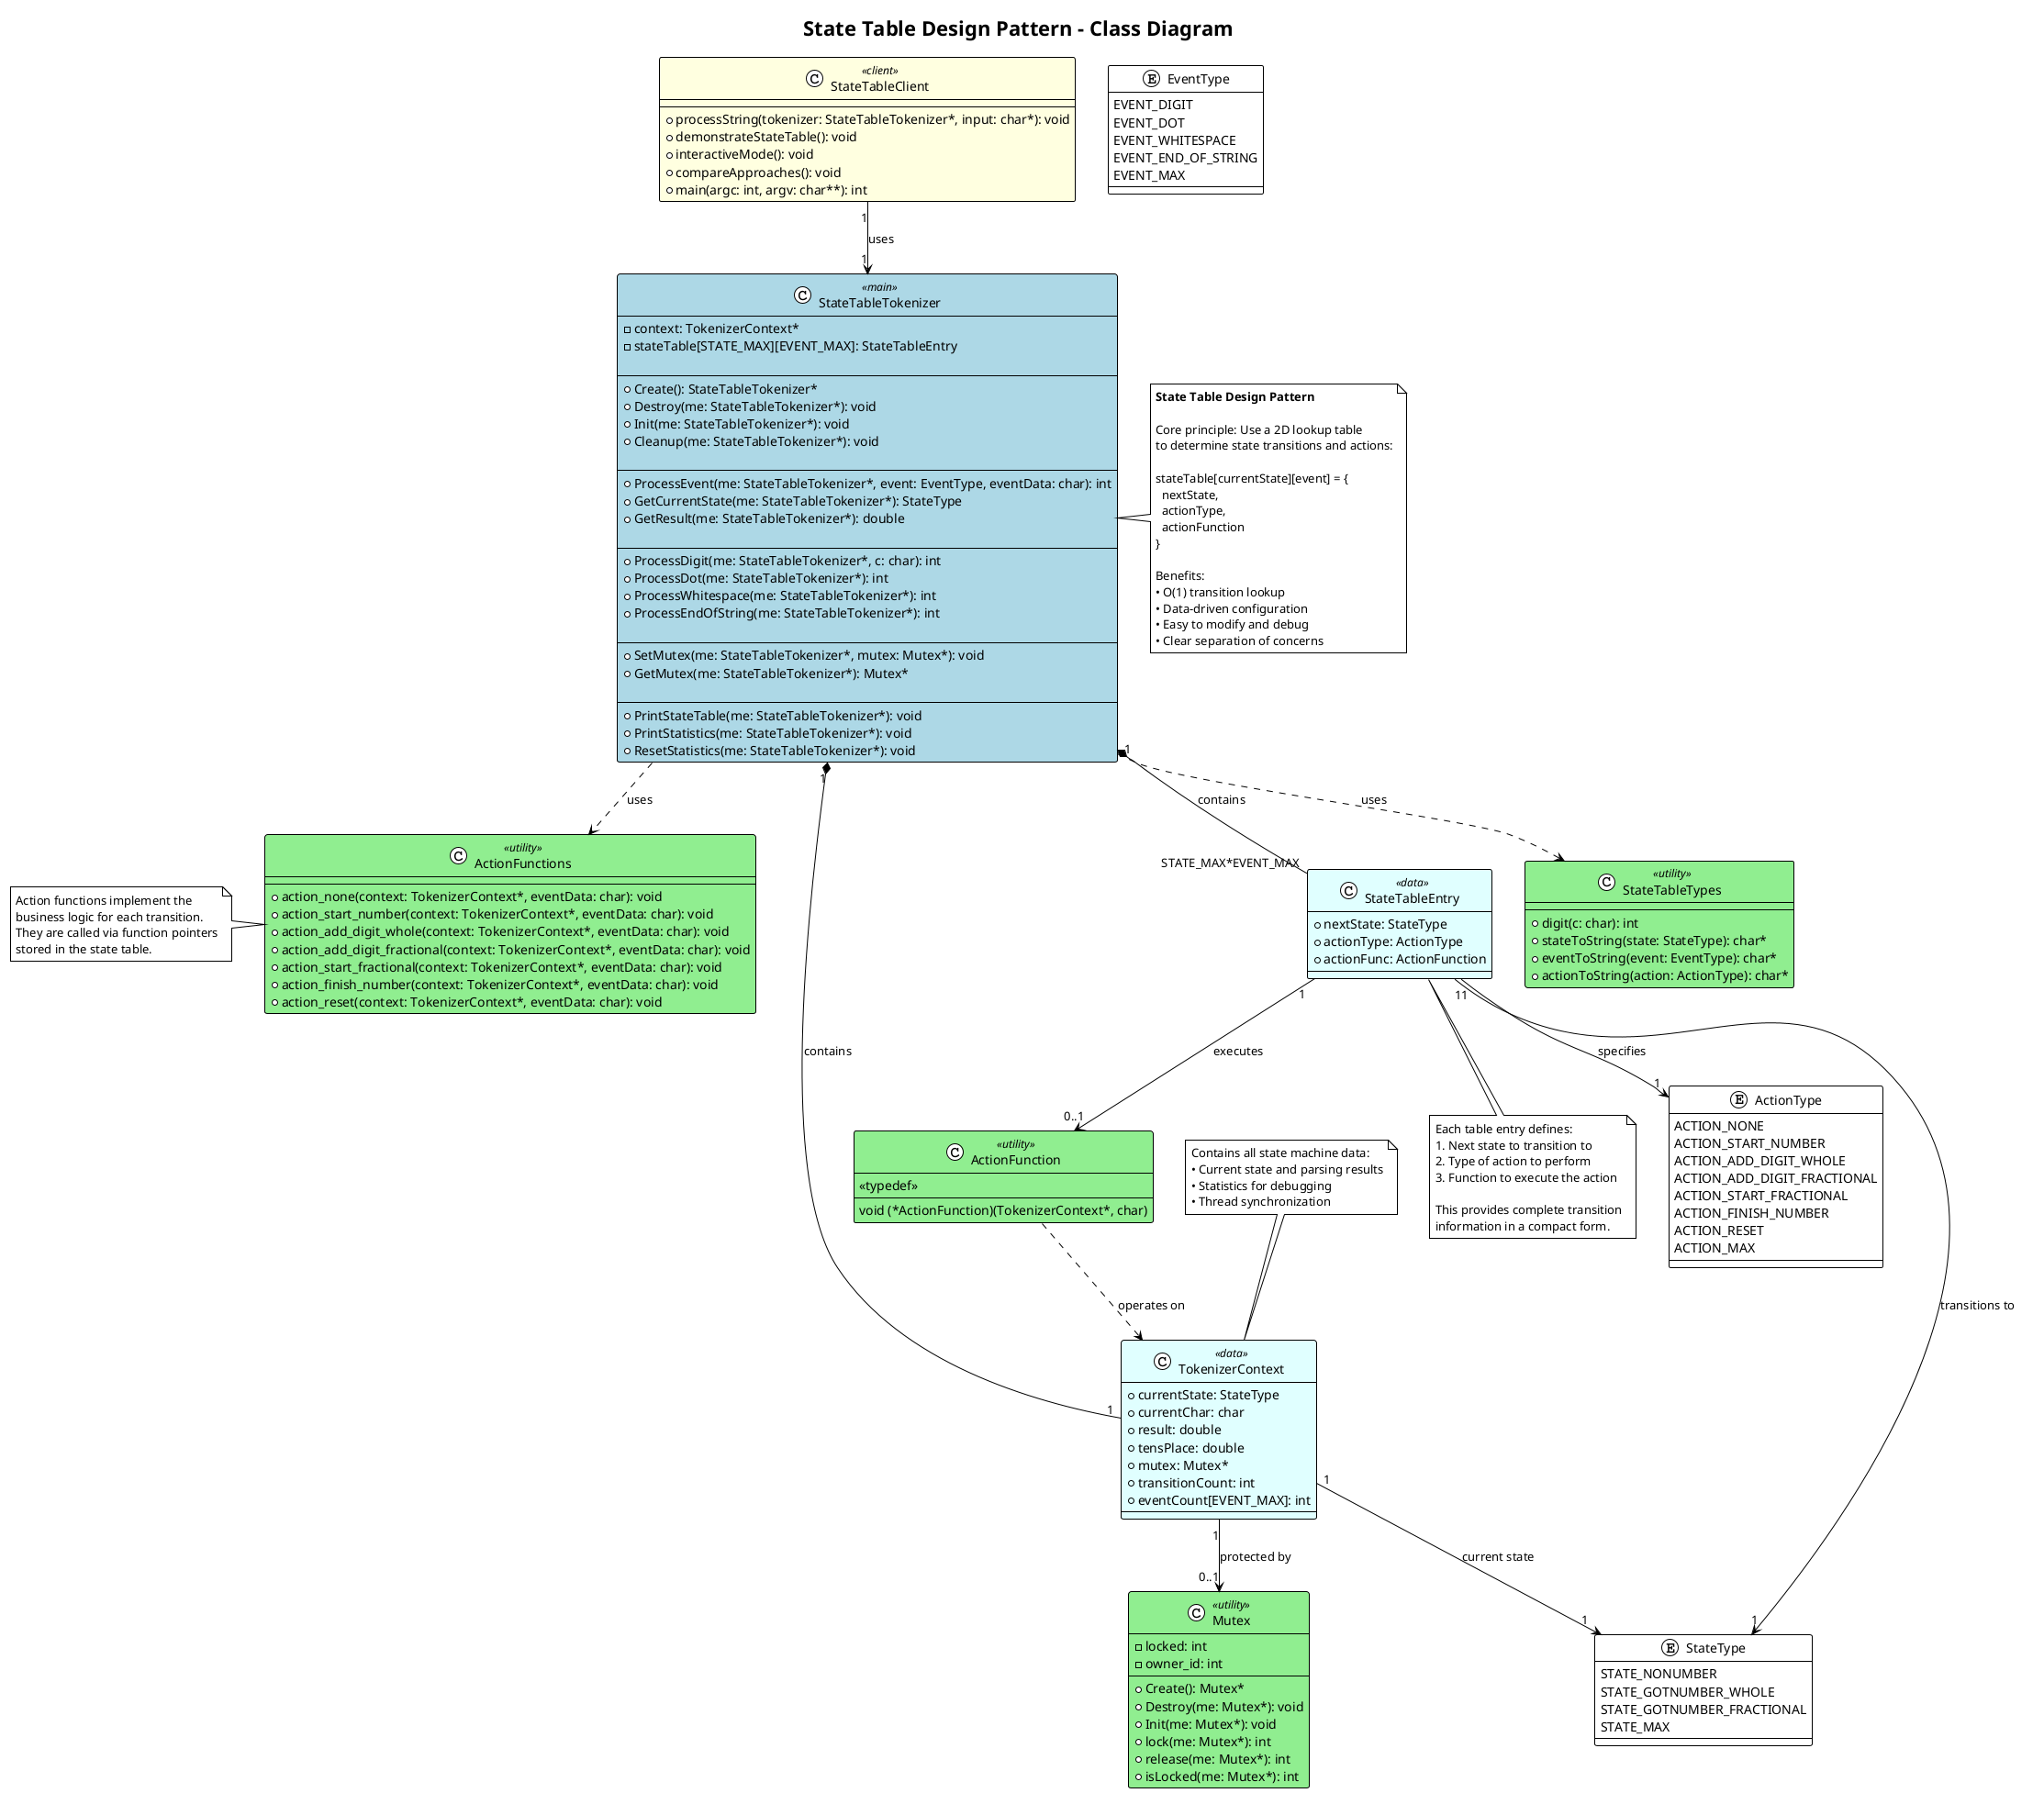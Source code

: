 @startuml StateTablePattern_ClassDiagram

!theme plain
title State Table Design Pattern - Class Diagram

' Define the color scheme
skinparam class {
    BackgroundColor<<main>> LightBlue
    BackgroundColor<<utility>> LightGreen
    BackgroundColor<<client>> LightYellow
    BackgroundColor<<data>> LightCyan
    BorderColor Black
    ArrowColor Black
}

' Enumerations
enum StateType {
    STATE_NONUMBER
    STATE_GOTNUMBER_WHOLE
    STATE_GOTNUMBER_FRACTIONAL
    STATE_MAX
}

enum EventType {
    EVENT_DIGIT
    EVENT_DOT
    EVENT_WHITESPACE
    EVENT_END_OF_STRING
    EVENT_MAX
}

enum ActionType {
    ACTION_NONE
    ACTION_START_NUMBER
    ACTION_ADD_DIGIT_WHOLE
    ACTION_ADD_DIGIT_FRACTIONAL
    ACTION_START_FRACTIONAL
    ACTION_FINISH_NUMBER
    ACTION_RESET
    ACTION_MAX
}

' State Table Entry structure
class StateTableEntry <<data>> {
    + nextState: StateType
    + actionType: ActionType
    + actionFunc: ActionFunction
}

' Function pointer type
class ActionFunction <<utility>> {
    <<typedef>>
    void (*ActionFunction)(TokenizerContext*, char)
}

' Tokenizer Context
class TokenizerContext <<data>> {
    + currentState: StateType
    + currentChar: char
    + result: double
    + tensPlace: double
    + mutex: Mutex*
    + transitionCount: int
    + eventCount[EVENT_MAX]: int
}

' Mutex class for thread safety
class Mutex <<utility>> {
    - locked: int
    - owner_id: int
    --
    + Create(): Mutex*
    + Destroy(me: Mutex*): void
    + Init(me: Mutex*): void
    + lock(me: Mutex*): int
    + release(me: Mutex*): int
    + isLocked(me: Mutex*): int
}

' Main State Table Tokenizer class
class StateTableTokenizer <<main>> {
    - context: TokenizerContext*
    - stateTable[STATE_MAX][EVENT_MAX]: StateTableEntry
    
    --
    ' Constructors/Destructors
    + Create(): StateTableTokenizer*
    + Destroy(me: StateTableTokenizer*): void
    + Init(me: StateTableTokenizer*): void
    + Cleanup(me: StateTableTokenizer*): void
    
    --
    ' Core State Table Pattern Interface
    + ProcessEvent(me: StateTableTokenizer*, event: EventType, eventData: char): int
    + GetCurrentState(me: StateTableTokenizer*): StateType
    + GetResult(me: StateTableTokenizer*): double
    
    --
    ' Convenience Methods
    + ProcessDigit(me: StateTableTokenizer*, c: char): int
    + ProcessDot(me: StateTableTokenizer*): int
    + ProcessWhitespace(me: StateTableTokenizer*): int
    + ProcessEndOfString(me: StateTableTokenizer*): int
    
    --
    ' Mutex Management
    + SetMutex(me: StateTableTokenizer*, mutex: Mutex*): void
    + GetMutex(me: StateTableTokenizer*): Mutex*
    
    --
    ' Debugging and Statistics
    + PrintStateTable(me: StateTableTokenizer*): void
    + PrintStatistics(me: StateTableTokenizer*): void
    + ResetStatistics(me: StateTableTokenizer*): void
}

' Action Functions
class ActionFunctions <<utility>> {
    + action_none(context: TokenizerContext*, eventData: char): void
    + action_start_number(context: TokenizerContext*, eventData: char): void
    + action_add_digit_whole(context: TokenizerContext*, eventData: char): void
    + action_add_digit_fractional(context: TokenizerContext*, eventData: char): void
    + action_start_fractional(context: TokenizerContext*, eventData: char): void
    + action_finish_number(context: TokenizerContext*, eventData: char): void
    + action_reset(context: TokenizerContext*, eventData: char): void
}

' Client class
class StateTableClient <<client>> {
    + processString(tokenizer: StateTableTokenizer*, input: char*): void
    + demonstrateStateTable(): void
    + interactiveMode(): void
    + compareApproaches(): void
    + main(argc: int, argv: char**): int
}

' Utility functions
class StateTableTypes <<utility>> {
    + digit(c: char): int
    + stateToString(state: StateType): char*
    + eventToString(event: EventType): char*
    + actionToString(action: ActionType): char*
}

' Relationships
StateTableTokenizer "1" *-- "1" TokenizerContext : contains
StateTableTokenizer "1" *-- "STATE_MAX*EVENT_MAX" StateTableEntry : contains
StateTableEntry "1" --> "1" StateType : transitions to
StateTableEntry "1" --> "1" ActionType : specifies
StateTableEntry "1" --> "0..1" ActionFunction : executes

TokenizerContext "1" --> "1" StateType : current state
TokenizerContext "1" --> "0..1" Mutex : protected by

StateTableTokenizer ..> ActionFunctions : uses
StateTableClient "1" --> "1" StateTableTokenizer : uses
StateTableTokenizer ..> StateTableTypes : uses

ActionFunction ..> TokenizerContext : operates on

' Notes
note right of StateTableTokenizer
  <b>State Table Design Pattern</b>
  
  Core principle: Use a 2D lookup table
  to determine state transitions and actions:
  
  stateTable[currentState][event] = {
    nextState,
    actionType,
    actionFunction
  }
  
  Benefits:
  • O(1) transition lookup
  • Data-driven configuration
  • Easy to modify and debug
  • Clear separation of concerns
end note

note bottom of StateTableEntry
  Each table entry defines:
  1. Next state to transition to
  2. Type of action to perform
  3. Function to execute the action
  
  This provides complete transition
  information in a compact form.
end note

note top of TokenizerContext
  Contains all state machine data:
  • Current state and parsing results
  • Statistics for debugging
  • Thread synchronization
end note

note left of ActionFunctions
  Action functions implement the
  business logic for each transition.
  They are called via function pointers
  stored in the state table.
end note

@enduml

